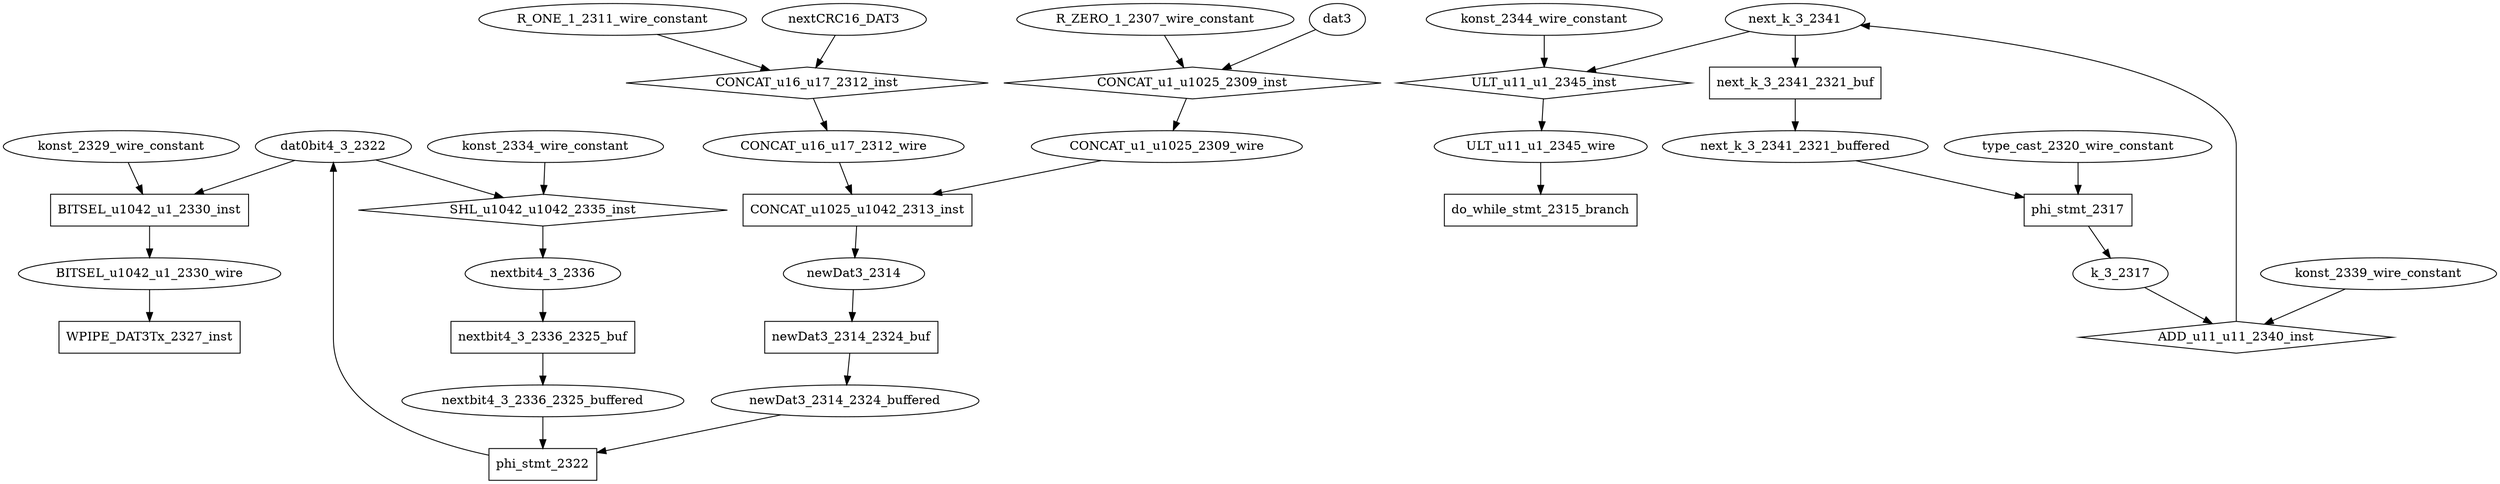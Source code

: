 digraph data_path {
  BITSEL_u1042_u1_2330_wire [shape=ellipse];
  CONCAT_u16_u17_2312_wire [shape=ellipse];
  CONCAT_u1_u1025_2309_wire [shape=ellipse];
  R_ONE_1_2311_wire_constant [shape=ellipse];
  R_ZERO_1_2307_wire_constant [shape=ellipse];
  ULT_u11_u1_2345_wire [shape=ellipse];
  dat0bit4_3_2322 [shape=ellipse];
  k_3_2317 [shape=ellipse];
  konst_2329_wire_constant [shape=ellipse];
  konst_2334_wire_constant [shape=ellipse];
  konst_2339_wire_constant [shape=ellipse];
  konst_2344_wire_constant [shape=ellipse];
  newDat3_2314 [shape=ellipse];
  newDat3_2314_2324_buffered [shape=ellipse];
  next_k_3_2341 [shape=ellipse];
  next_k_3_2341_2321_buffered [shape=ellipse];
  nextbit4_3_2336 [shape=ellipse];
  nextbit4_3_2336_2325_buffered [shape=ellipse];
  type_cast_2320_wire_constant [shape=ellipse];
  ADD_u11_u11_2340_inst [shape=diamond];
k_3_2317  -> ADD_u11_u11_2340_inst;
konst_2339_wire_constant  -> ADD_u11_u11_2340_inst;
ADD_u11_u11_2340_inst -> next_k_3_2341;
  BITSEL_u1042_u1_2330_inst [shape=rectangle];
dat0bit4_3_2322  -> BITSEL_u1042_u1_2330_inst;
konst_2329_wire_constant  -> BITSEL_u1042_u1_2330_inst;
BITSEL_u1042_u1_2330_inst -> BITSEL_u1042_u1_2330_wire;
  CONCAT_u1025_u1042_2313_inst [shape=rectangle];
CONCAT_u1_u1025_2309_wire  -> CONCAT_u1025_u1042_2313_inst;
CONCAT_u16_u17_2312_wire  -> CONCAT_u1025_u1042_2313_inst;
CONCAT_u1025_u1042_2313_inst -> newDat3_2314;
  CONCAT_u16_u17_2312_inst [shape=diamond];
nextCRC16_DAT3  -> CONCAT_u16_u17_2312_inst;
R_ONE_1_2311_wire_constant  -> CONCAT_u16_u17_2312_inst;
CONCAT_u16_u17_2312_inst -> CONCAT_u16_u17_2312_wire;
  CONCAT_u1_u1025_2309_inst [shape=diamond];
R_ZERO_1_2307_wire_constant  -> CONCAT_u1_u1025_2309_inst;
dat3  -> CONCAT_u1_u1025_2309_inst;
CONCAT_u1_u1025_2309_inst -> CONCAT_u1_u1025_2309_wire;
  SHL_u1042_u1042_2335_inst [shape=diamond];
dat0bit4_3_2322  -> SHL_u1042_u1042_2335_inst;
konst_2334_wire_constant  -> SHL_u1042_u1042_2335_inst;
SHL_u1042_u1042_2335_inst -> nextbit4_3_2336;
  ULT_u11_u1_2345_inst [shape=diamond];
next_k_3_2341  -> ULT_u11_u1_2345_inst;
konst_2344_wire_constant  -> ULT_u11_u1_2345_inst;
ULT_u11_u1_2345_inst -> ULT_u11_u1_2345_wire;
  WPIPE_DAT3Tx_2327_inst [shape=rectangle];
BITSEL_u1042_u1_2330_wire  -> WPIPE_DAT3Tx_2327_inst;
  do_while_stmt_2315_branch [shape=rectangle];
ULT_u11_u1_2345_wire  -> do_while_stmt_2315_branch;
  newDat3_2314_2324_buf [shape=rectangle];
newDat3_2314  -> newDat3_2314_2324_buf;
newDat3_2314_2324_buf -> newDat3_2314_2324_buffered;
  next_k_3_2341_2321_buf [shape=rectangle];
next_k_3_2341  -> next_k_3_2341_2321_buf;
next_k_3_2341_2321_buf -> next_k_3_2341_2321_buffered;
  nextbit4_3_2336_2325_buf [shape=rectangle];
nextbit4_3_2336  -> nextbit4_3_2336_2325_buf;
nextbit4_3_2336_2325_buf -> nextbit4_3_2336_2325_buffered;
  phi_stmt_2317 [shape=rectangle];
type_cast_2320_wire_constant  -> phi_stmt_2317;
next_k_3_2341_2321_buffered  -> phi_stmt_2317;
phi_stmt_2317 -> k_3_2317;
  phi_stmt_2322 [shape=rectangle];
newDat3_2314_2324_buffered  -> phi_stmt_2322;
nextbit4_3_2336_2325_buffered  -> phi_stmt_2322;
phi_stmt_2322 -> dat0bit4_3_2322;
}
